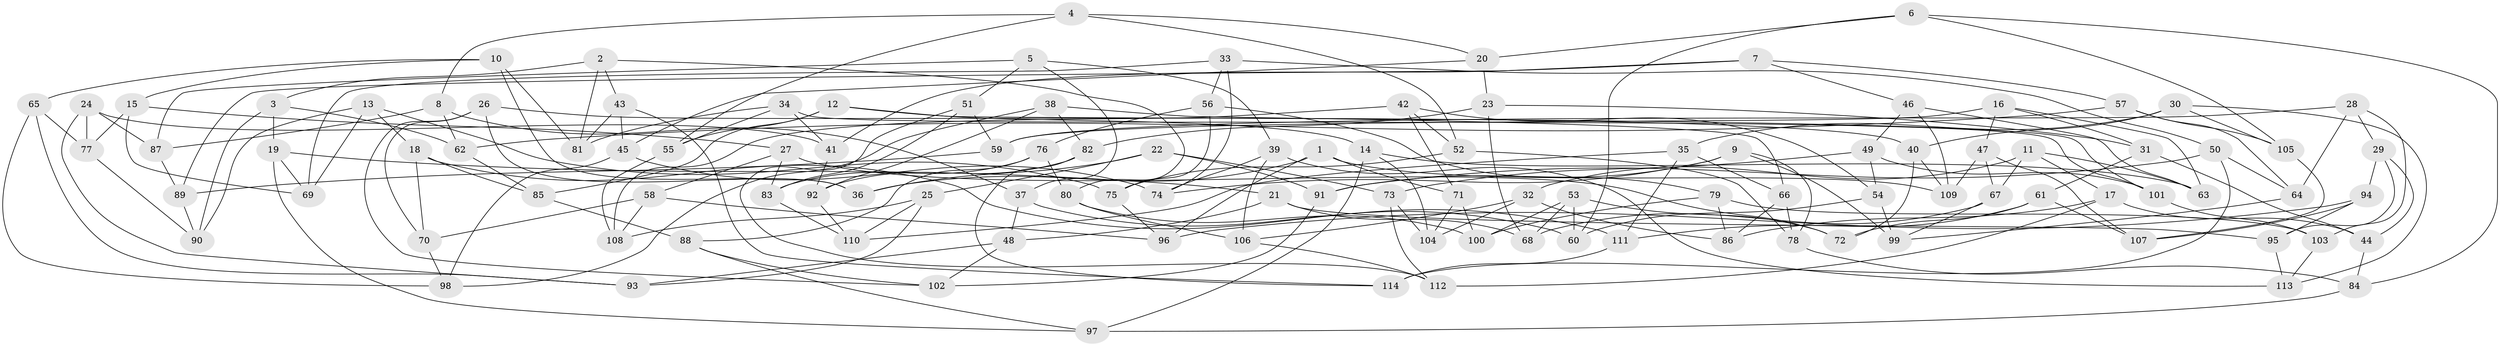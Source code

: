 // coarse degree distribution, {6: 0.6865671641791045, 5: 0.014925373134328358, 4: 0.2835820895522388, 3: 0.014925373134328358}
// Generated by graph-tools (version 1.1) at 2025/42/03/06/25 10:42:22]
// undirected, 114 vertices, 228 edges
graph export_dot {
graph [start="1"]
  node [color=gray90,style=filled];
  1;
  2;
  3;
  4;
  5;
  6;
  7;
  8;
  9;
  10;
  11;
  12;
  13;
  14;
  15;
  16;
  17;
  18;
  19;
  20;
  21;
  22;
  23;
  24;
  25;
  26;
  27;
  28;
  29;
  30;
  31;
  32;
  33;
  34;
  35;
  36;
  37;
  38;
  39;
  40;
  41;
  42;
  43;
  44;
  45;
  46;
  47;
  48;
  49;
  50;
  51;
  52;
  53;
  54;
  55;
  56;
  57;
  58;
  59;
  60;
  61;
  62;
  63;
  64;
  65;
  66;
  67;
  68;
  69;
  70;
  71;
  72;
  73;
  74;
  75;
  76;
  77;
  78;
  79;
  80;
  81;
  82;
  83;
  84;
  85;
  86;
  87;
  88;
  89;
  90;
  91;
  92;
  93;
  94;
  95;
  96;
  97;
  98;
  99;
  100;
  101;
  102;
  103;
  104;
  105;
  106;
  107;
  108;
  109;
  110;
  111;
  112;
  113;
  114;
  1 -- 71;
  1 -- 36;
  1 -- 96;
  1 -- 109;
  2 -- 80;
  2 -- 81;
  2 -- 3;
  2 -- 43;
  3 -- 19;
  3 -- 90;
  3 -- 62;
  4 -- 55;
  4 -- 52;
  4 -- 20;
  4 -- 8;
  5 -- 37;
  5 -- 51;
  5 -- 39;
  5 -- 87;
  6 -- 105;
  6 -- 60;
  6 -- 20;
  6 -- 84;
  7 -- 46;
  7 -- 57;
  7 -- 89;
  7 -- 41;
  8 -- 87;
  8 -- 62;
  8 -- 37;
  9 -- 78;
  9 -- 74;
  9 -- 99;
  9 -- 91;
  10 -- 65;
  10 -- 36;
  10 -- 81;
  10 -- 15;
  11 -- 32;
  11 -- 63;
  11 -- 67;
  11 -- 17;
  12 -- 14;
  12 -- 101;
  12 -- 55;
  12 -- 85;
  13 -- 75;
  13 -- 90;
  13 -- 18;
  13 -- 69;
  14 -- 97;
  14 -- 104;
  14 -- 63;
  15 -- 77;
  15 -- 69;
  15 -- 27;
  16 -- 63;
  16 -- 31;
  16 -- 47;
  16 -- 59;
  17 -- 112;
  17 -- 44;
  17 -- 86;
  18 -- 85;
  18 -- 70;
  18 -- 111;
  19 -- 69;
  19 -- 21;
  19 -- 97;
  20 -- 23;
  20 -- 45;
  21 -- 95;
  21 -- 48;
  21 -- 68;
  22 -- 73;
  22 -- 36;
  22 -- 25;
  22 -- 91;
  23 -- 82;
  23 -- 68;
  23 -- 31;
  24 -- 41;
  24 -- 87;
  24 -- 77;
  24 -- 93;
  25 -- 110;
  25 -- 93;
  25 -- 108;
  26 -- 40;
  26 -- 70;
  26 -- 36;
  26 -- 102;
  27 -- 83;
  27 -- 58;
  27 -- 72;
  28 -- 103;
  28 -- 64;
  28 -- 29;
  28 -- 59;
  29 -- 95;
  29 -- 44;
  29 -- 94;
  30 -- 105;
  30 -- 113;
  30 -- 40;
  30 -- 35;
  31 -- 44;
  31 -- 61;
  32 -- 104;
  32 -- 86;
  32 -- 106;
  33 -- 69;
  33 -- 50;
  33 -- 56;
  33 -- 74;
  34 -- 81;
  34 -- 101;
  34 -- 55;
  34 -- 41;
  35 -- 66;
  35 -- 110;
  35 -- 111;
  37 -- 60;
  37 -- 48;
  38 -- 98;
  38 -- 66;
  38 -- 82;
  38 -- 92;
  39 -- 113;
  39 -- 74;
  39 -- 106;
  40 -- 109;
  40 -- 72;
  41 -- 92;
  42 -- 71;
  42 -- 54;
  42 -- 52;
  42 -- 108;
  43 -- 45;
  43 -- 81;
  43 -- 114;
  44 -- 84;
  45 -- 98;
  45 -- 74;
  46 -- 63;
  46 -- 109;
  46 -- 49;
  47 -- 67;
  47 -- 107;
  47 -- 109;
  48 -- 93;
  48 -- 102;
  49 -- 101;
  49 -- 73;
  49 -- 54;
  50 -- 114;
  50 -- 91;
  50 -- 64;
  51 -- 59;
  51 -- 112;
  51 -- 83;
  52 -- 78;
  52 -- 75;
  53 -- 60;
  53 -- 100;
  53 -- 72;
  53 -- 68;
  54 -- 99;
  54 -- 60;
  55 -- 108;
  56 -- 76;
  56 -- 75;
  56 -- 79;
  57 -- 64;
  57 -- 62;
  57 -- 105;
  58 -- 96;
  58 -- 108;
  58 -- 70;
  59 -- 89;
  61 -- 72;
  61 -- 107;
  61 -- 111;
  62 -- 85;
  64 -- 99;
  65 -- 77;
  65 -- 93;
  65 -- 98;
  66 -- 78;
  66 -- 86;
  67 -- 99;
  67 -- 68;
  70 -- 98;
  71 -- 104;
  71 -- 100;
  73 -- 112;
  73 -- 104;
  75 -- 96;
  76 -- 83;
  76 -- 80;
  76 -- 88;
  77 -- 90;
  78 -- 84;
  79 -- 103;
  79 -- 86;
  79 -- 100;
  80 -- 100;
  80 -- 106;
  82 -- 114;
  82 -- 92;
  83 -- 110;
  84 -- 97;
  85 -- 88;
  87 -- 89;
  88 -- 102;
  88 -- 97;
  89 -- 90;
  91 -- 102;
  92 -- 110;
  94 -- 96;
  94 -- 95;
  94 -- 107;
  95 -- 113;
  101 -- 103;
  103 -- 113;
  105 -- 107;
  106 -- 112;
  111 -- 114;
}
